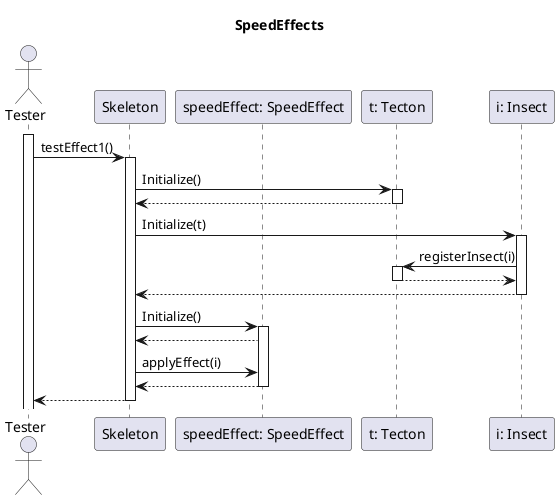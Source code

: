 @startuml Effects Init

title SpeedEffects 

actor "Tester" as test

participant "Skeleton" as tester
activate test
test ->tester:testEffect1()

participant "speedEffect: SpeedEffect" as speed


participant "t: Tecton" as t

participant "i: Insect" as i


activate tester

tester -> t: Initialize()
activate t
t --> tester
deactivate t

tester -> i: Initialize(t)
activate i
i -> t: registerInsect(i)
activate t
t --> i
deactivate t
i --> tester
deactivate i






tester -> speed: Initialize()
activate speed
speed --> tester

tester->speed: applyEffect(i)
speed-->tester
deactivate speed

test <-- tester
deactivate tester




@enduml